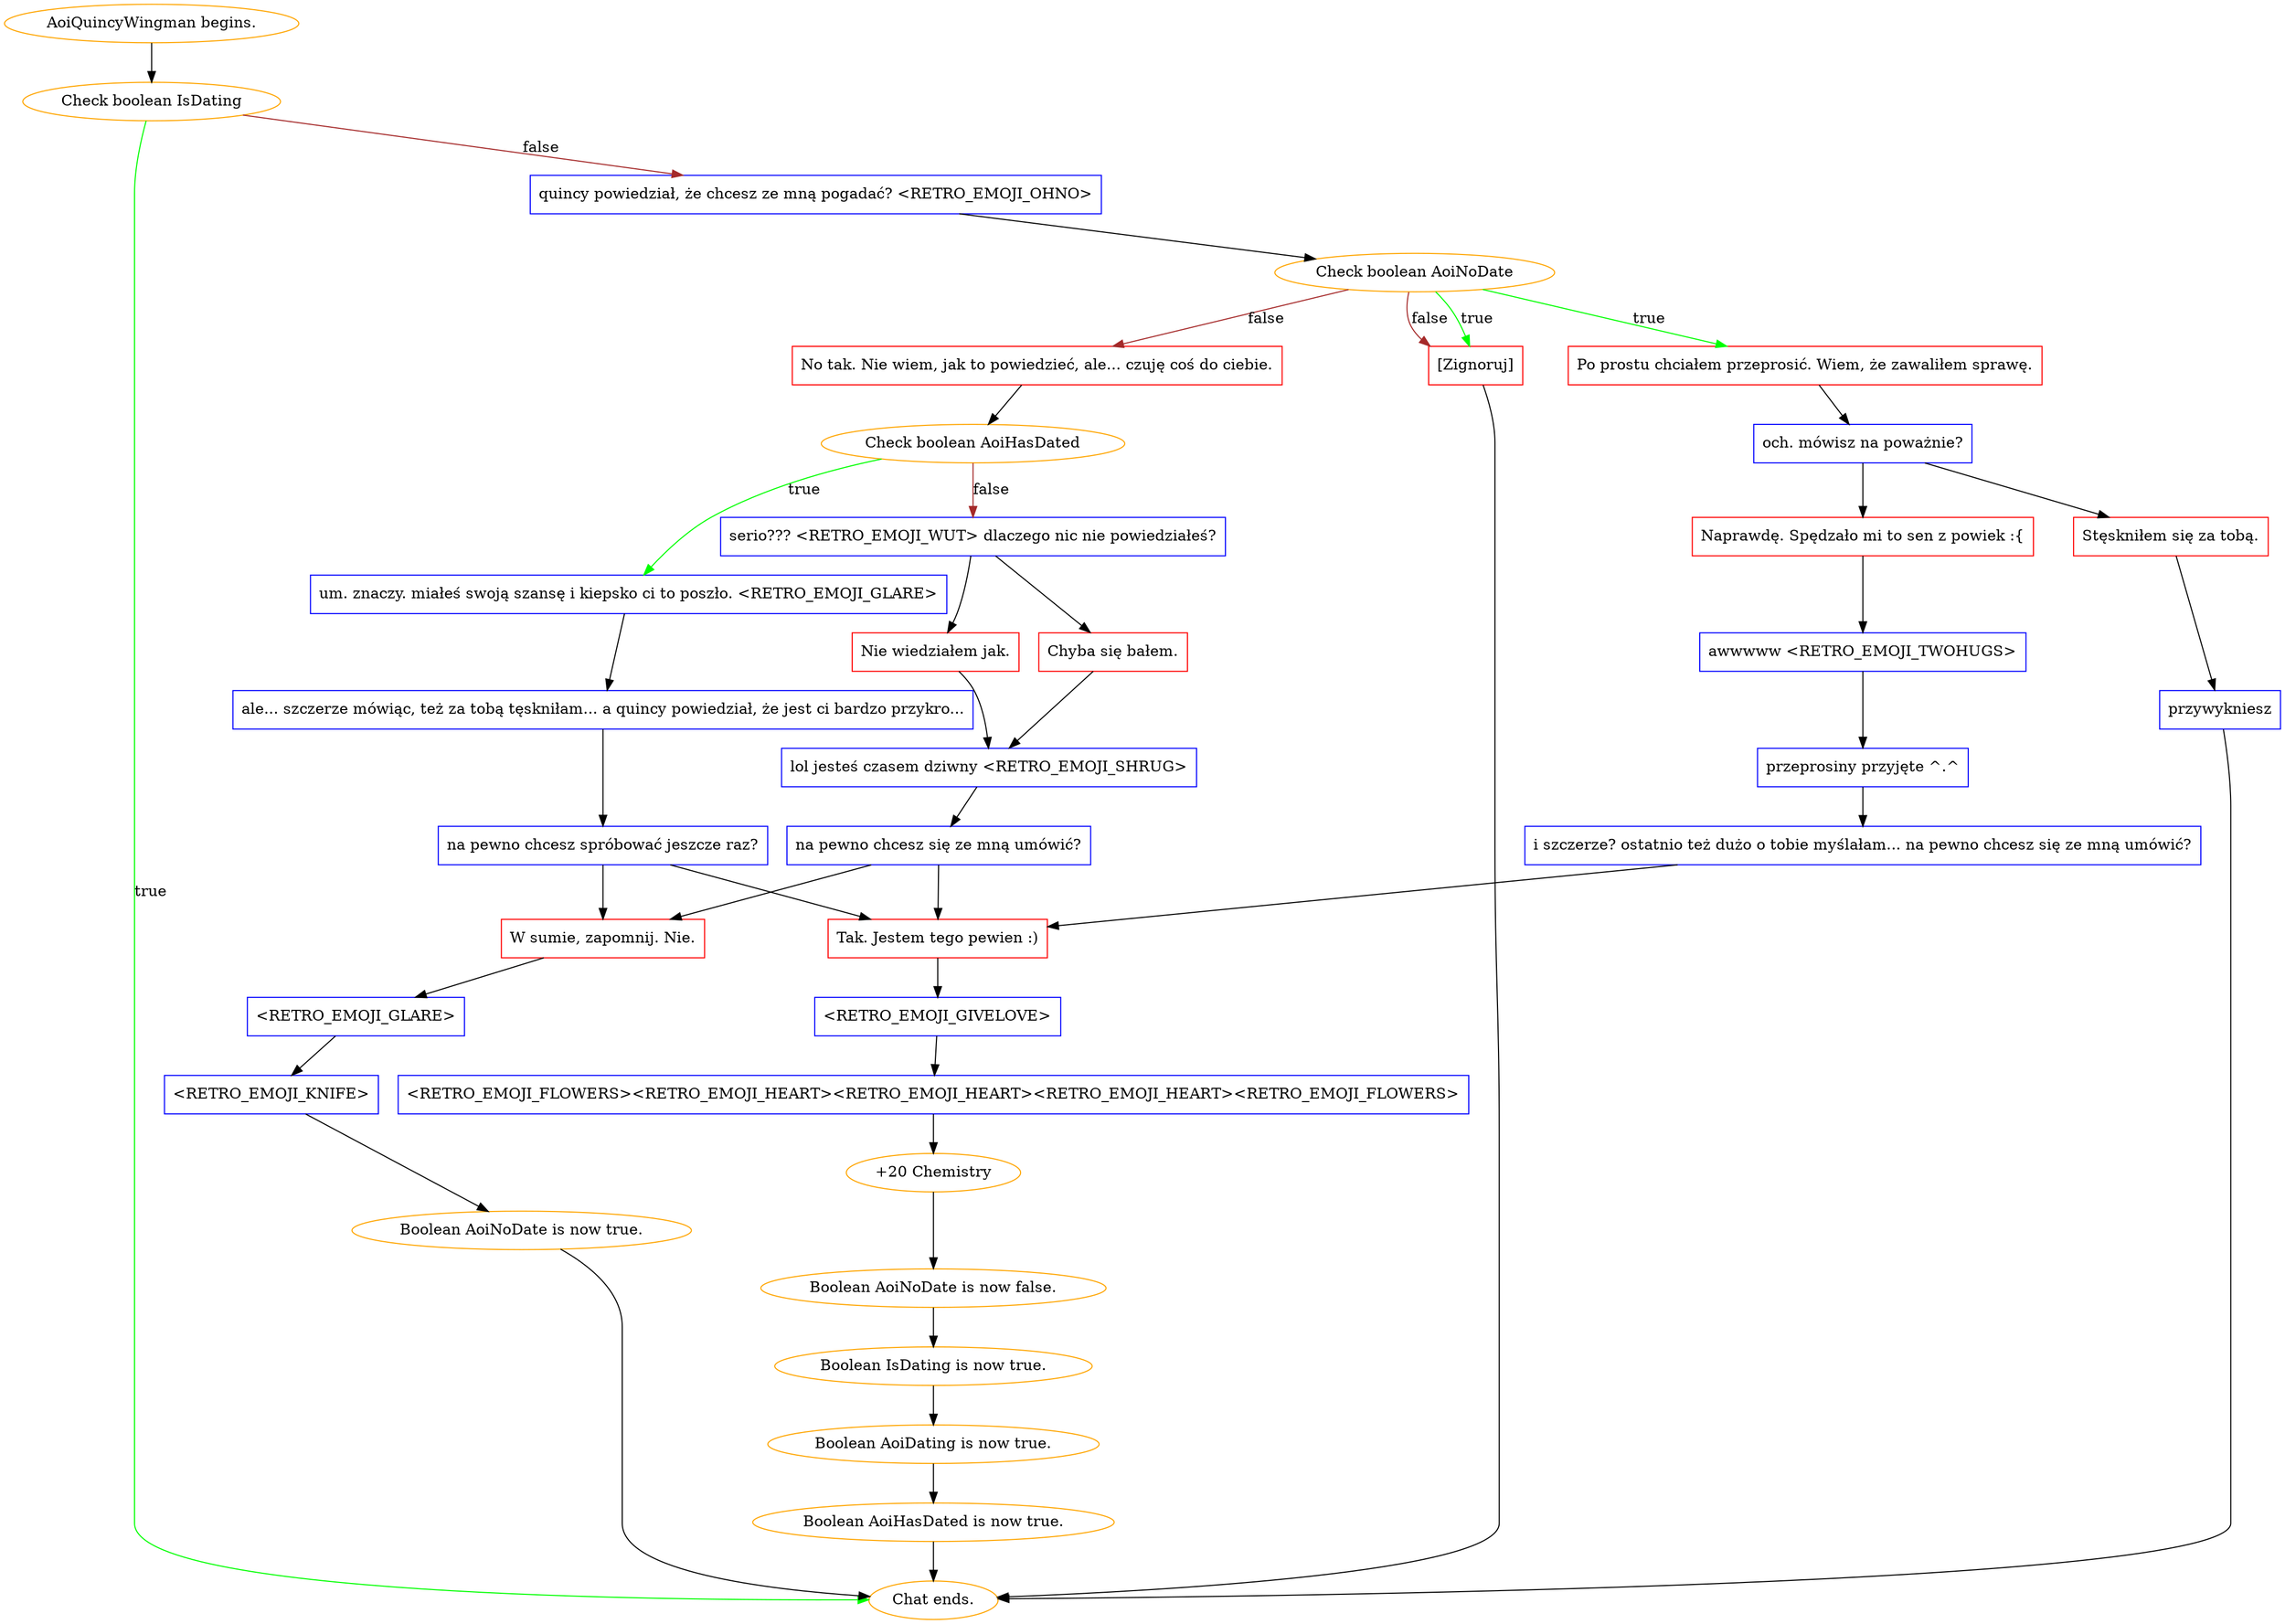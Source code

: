 digraph {
	"AoiQuincyWingman begins." [color=orange];
		"AoiQuincyWingman begins." -> j4275867195;
	j4275867195 [label="Check boolean IsDating",color=orange];
		j4275867195 -> "Chat ends." [label=true,color=green];
		j4275867195 -> j1858907495 [label=false,color=brown];
	"Chat ends." [color=orange];
	j1858907495 [label="quincy powiedział, że chcesz ze mną pogadać? <RETRO_EMOJI_OHNO>",shape=box,color=blue];
		j1858907495 -> j1671287374;
	j1671287374 [label="Check boolean AoiNoDate",color=orange];
		j1671287374 -> j2919307775 [label=true,color=green];
		j1671287374 -> j3067342839 [label=true,color=green];
		j1671287374 -> j931869963 [label=false,color=brown];
		j1671287374 -> j3067342839 [label=false,color=brown];
	j2919307775 [label="Po prostu chciałem przeprosić. Wiem, że zawaliłem sprawę.",shape=box,color=red];
		j2919307775 -> j4003928365;
	j3067342839 [label="[Zignoruj]",shape=box,color=red];
		j3067342839 -> "Chat ends.";
	j931869963 [label="No tak. Nie wiem, jak to powiedzieć, ale... czuję coś do ciebie.",shape=box,color=red];
		j931869963 -> j706442450;
	j4003928365 [label="och. mówisz na poważnie?",shape=box,color=blue];
		j4003928365 -> j2400231689;
		j4003928365 -> j1980350547;
	j706442450 [label="Check boolean AoiHasDated",color=orange];
		j706442450 -> j1008494384 [label=true,color=green];
		j706442450 -> j3831540436 [label=false,color=brown];
	j2400231689 [label="Stęskniłem się za tobą.",shape=box,color=red];
		j2400231689 -> j4251871301;
	j1980350547 [label="Naprawdę. Spędzało mi to sen z powiek :{",shape=box,color=red];
		j1980350547 -> j2002638496;
	j1008494384 [label="um. znaczy. miałeś swoją szansę i kiepsko ci to poszło. <RETRO_EMOJI_GLARE>",shape=box,color=blue];
		j1008494384 -> j1956151222;
	j3831540436 [label="serio??? <RETRO_EMOJI_WUT> dlaczego nic nie powiedziałeś?",shape=box,color=blue];
		j3831540436 -> j1706662723;
		j3831540436 -> j301096653;
	j4251871301 [label="przywykniesz",shape=box,color=blue];
		j4251871301 -> "Chat ends.";
	j2002638496 [label="awwwww <RETRO_EMOJI_TWOHUGS>",shape=box,color=blue];
		j2002638496 -> j2788862332;
	j1956151222 [label="ale... szczerze mówiąc, też za tobą tęskniłam... a quincy powiedział, że jest ci bardzo przykro...",shape=box,color=blue];
		j1956151222 -> j4217696328;
	j1706662723 [label="Nie wiedziałem jak.",shape=box,color=red];
		j1706662723 -> j3613767498;
	j301096653 [label="Chyba się bałem.",shape=box,color=red];
		j301096653 -> j3613767498;
	j2788862332 [label="przeprosiny przyjęte ^.^",shape=box,color=blue];
		j2788862332 -> j3607437378;
	j4217696328 [label="na pewno chcesz spróbować jeszcze raz?",shape=box,color=blue];
		j4217696328 -> j1911442723;
		j4217696328 -> j1071486680;
	j3613767498 [label="lol jesteś czasem dziwny <RETRO_EMOJI_SHRUG>",shape=box,color=blue];
		j3613767498 -> j2121649698;
	j3607437378 [label="i szczerze? ostatnio też dużo o tobie myślałam... na pewno chcesz się ze mną umówić?",shape=box,color=blue];
		j3607437378 -> j1071486680;
	j1911442723 [label="W sumie, zapomnij. Nie.",shape=box,color=red];
		j1911442723 -> j3352843875;
	j1071486680 [label="Tak. Jestem tego pewien :)",shape=box,color=red];
		j1071486680 -> j3886539754;
	j2121649698 [label="na pewno chcesz się ze mną umówić?",shape=box,color=blue];
		j2121649698 -> j1911442723;
		j2121649698 -> j1071486680;
	j3352843875 [label="<RETRO_EMOJI_GLARE>",shape=box,color=blue];
		j3352843875 -> j2157777942;
	j3886539754 [label="<RETRO_EMOJI_GIVELOVE>",shape=box,color=blue];
		j3886539754 -> j3987177565;
	j2157777942 [label="<RETRO_EMOJI_KNIFE>",shape=box,color=blue];
		j2157777942 -> j4121660697;
	j3987177565 [label="<RETRO_EMOJI_FLOWERS><RETRO_EMOJI_HEART><RETRO_EMOJI_HEART><RETRO_EMOJI_HEART><RETRO_EMOJI_FLOWERS>",shape=box,color=blue];
		j3987177565 -> j4188135732;
	j4121660697 [label="Boolean AoiNoDate is now true.",color=orange];
		j4121660697 -> "Chat ends.";
	j4188135732 [label="+20 Chemistry",color=orange];
		j4188135732 -> j3778535093;
	j3778535093 [label="Boolean AoiNoDate is now false.",color=orange];
		j3778535093 -> j823539306;
	j823539306 [label="Boolean IsDating is now true.",color=orange];
		j823539306 -> j3427397763;
	j3427397763 [label="Boolean AoiDating is now true.",color=orange];
		j3427397763 -> j2702152868;
	j2702152868 [label="Boolean AoiHasDated is now true.",color=orange];
		j2702152868 -> "Chat ends.";
}
